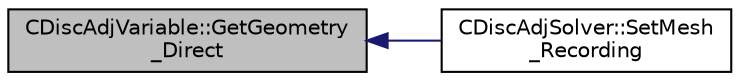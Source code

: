 digraph "CDiscAdjVariable::GetGeometry_Direct"
{
  edge [fontname="Helvetica",fontsize="10",labelfontname="Helvetica",labelfontsize="10"];
  node [fontname="Helvetica",fontsize="10",shape=record];
  rankdir="LR";
  Node31 [label="CDiscAdjVariable::GetGeometry\l_Direct",height=0.2,width=0.4,color="black", fillcolor="grey75", style="filled", fontcolor="black"];
  Node31 -> Node32 [dir="back",color="midnightblue",fontsize="10",style="solid",fontname="Helvetica"];
  Node32 [label="CDiscAdjSolver::SetMesh\l_Recording",height=0.2,width=0.4,color="black", fillcolor="white", style="filled",URL="$class_c_disc_adj_solver.html#adc826b33b0fc3934d4a3702fca3d3367",tooltip="Prepare the solver for a new recording. "];
}
